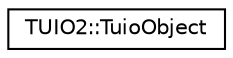 digraph "Graphical Class Hierarchy"
{
 // LATEX_PDF_SIZE
  edge [fontname="Helvetica",fontsize="10",labelfontname="Helvetica",labelfontsize="10"];
  node [fontname="Helvetica",fontsize="10",shape=record];
  rankdir="LR";
  Node0 [label="TUIO2::TuioObject",height=0.2,width=0.4,color="black", fillcolor="white", style="filled",URL="$classTUIO2_1_1TuioObject.html",tooltip=" "];
}
